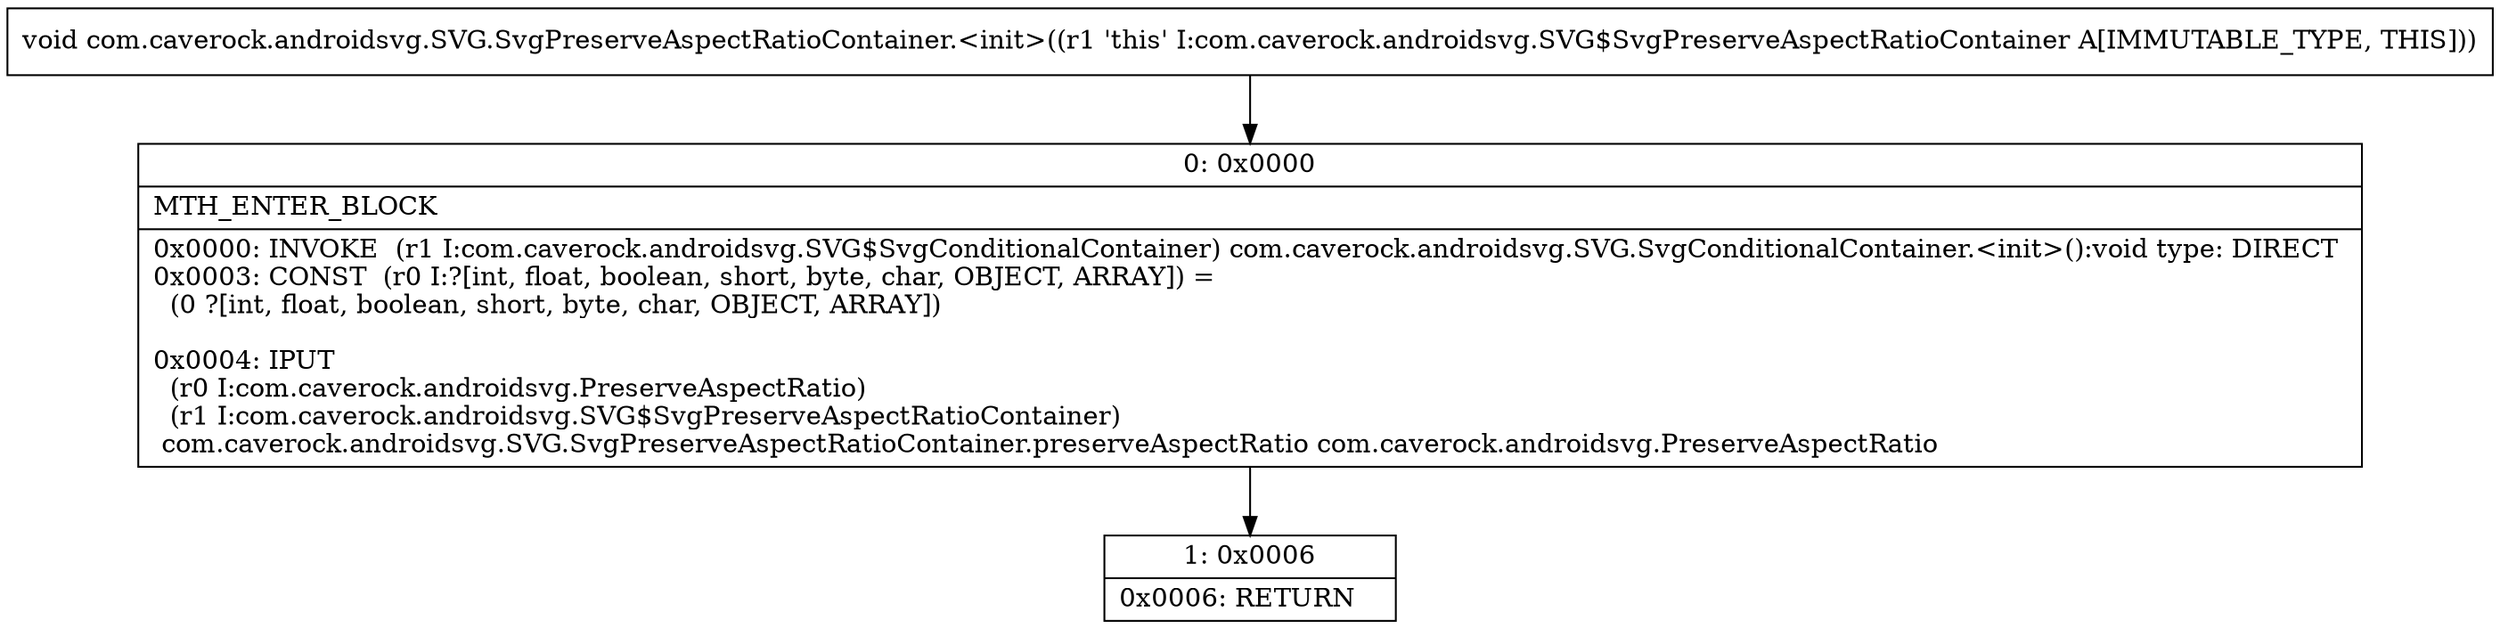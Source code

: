 digraph "CFG forcom.caverock.androidsvg.SVG.SvgPreserveAspectRatioContainer.\<init\>()V" {
Node_0 [shape=record,label="{0\:\ 0x0000|MTH_ENTER_BLOCK\l|0x0000: INVOKE  (r1 I:com.caverock.androidsvg.SVG$SvgConditionalContainer) com.caverock.androidsvg.SVG.SvgConditionalContainer.\<init\>():void type: DIRECT \l0x0003: CONST  (r0 I:?[int, float, boolean, short, byte, char, OBJECT, ARRAY]) = \l  (0 ?[int, float, boolean, short, byte, char, OBJECT, ARRAY])\l \l0x0004: IPUT  \l  (r0 I:com.caverock.androidsvg.PreserveAspectRatio)\l  (r1 I:com.caverock.androidsvg.SVG$SvgPreserveAspectRatioContainer)\l com.caverock.androidsvg.SVG.SvgPreserveAspectRatioContainer.preserveAspectRatio com.caverock.androidsvg.PreserveAspectRatio \l}"];
Node_1 [shape=record,label="{1\:\ 0x0006|0x0006: RETURN   \l}"];
MethodNode[shape=record,label="{void com.caverock.androidsvg.SVG.SvgPreserveAspectRatioContainer.\<init\>((r1 'this' I:com.caverock.androidsvg.SVG$SvgPreserveAspectRatioContainer A[IMMUTABLE_TYPE, THIS])) }"];
MethodNode -> Node_0;
Node_0 -> Node_1;
}

